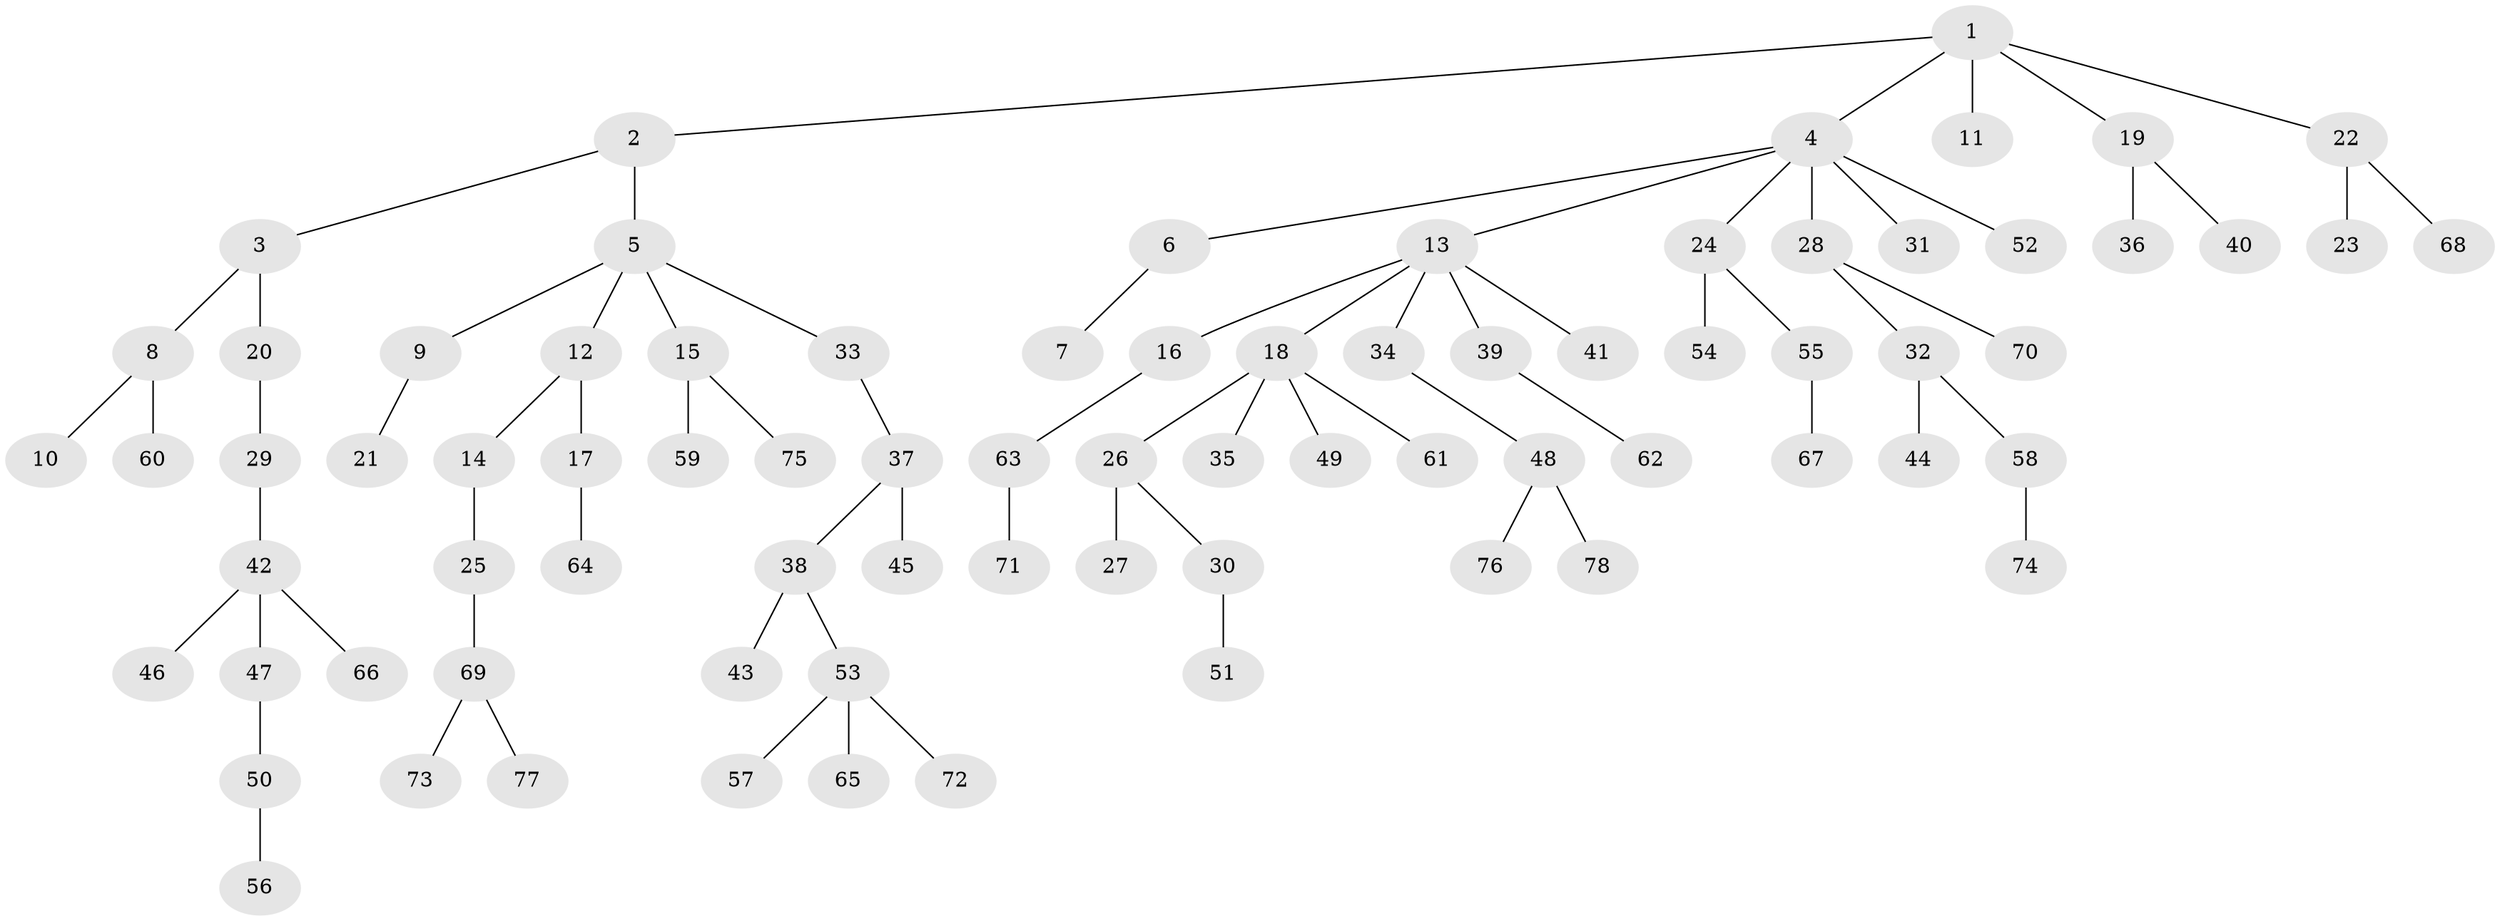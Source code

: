 // coarse degree distribution, {4: 0.037037037037037035, 6: 0.05555555555555555, 3: 0.1111111111111111, 1: 0.4444444444444444, 2: 0.35185185185185186}
// Generated by graph-tools (version 1.1) at 2025/52/02/27/25 19:52:10]
// undirected, 78 vertices, 77 edges
graph export_dot {
graph [start="1"]
  node [color=gray90,style=filled];
  1;
  2;
  3;
  4;
  5;
  6;
  7;
  8;
  9;
  10;
  11;
  12;
  13;
  14;
  15;
  16;
  17;
  18;
  19;
  20;
  21;
  22;
  23;
  24;
  25;
  26;
  27;
  28;
  29;
  30;
  31;
  32;
  33;
  34;
  35;
  36;
  37;
  38;
  39;
  40;
  41;
  42;
  43;
  44;
  45;
  46;
  47;
  48;
  49;
  50;
  51;
  52;
  53;
  54;
  55;
  56;
  57;
  58;
  59;
  60;
  61;
  62;
  63;
  64;
  65;
  66;
  67;
  68;
  69;
  70;
  71;
  72;
  73;
  74;
  75;
  76;
  77;
  78;
  1 -- 2;
  1 -- 4;
  1 -- 11;
  1 -- 19;
  1 -- 22;
  2 -- 3;
  2 -- 5;
  3 -- 8;
  3 -- 20;
  4 -- 6;
  4 -- 13;
  4 -- 24;
  4 -- 28;
  4 -- 31;
  4 -- 52;
  5 -- 9;
  5 -- 12;
  5 -- 15;
  5 -- 33;
  6 -- 7;
  8 -- 10;
  8 -- 60;
  9 -- 21;
  12 -- 14;
  12 -- 17;
  13 -- 16;
  13 -- 18;
  13 -- 34;
  13 -- 39;
  13 -- 41;
  14 -- 25;
  15 -- 59;
  15 -- 75;
  16 -- 63;
  17 -- 64;
  18 -- 26;
  18 -- 35;
  18 -- 49;
  18 -- 61;
  19 -- 36;
  19 -- 40;
  20 -- 29;
  22 -- 23;
  22 -- 68;
  24 -- 54;
  24 -- 55;
  25 -- 69;
  26 -- 27;
  26 -- 30;
  28 -- 32;
  28 -- 70;
  29 -- 42;
  30 -- 51;
  32 -- 44;
  32 -- 58;
  33 -- 37;
  34 -- 48;
  37 -- 38;
  37 -- 45;
  38 -- 43;
  38 -- 53;
  39 -- 62;
  42 -- 46;
  42 -- 47;
  42 -- 66;
  47 -- 50;
  48 -- 76;
  48 -- 78;
  50 -- 56;
  53 -- 57;
  53 -- 65;
  53 -- 72;
  55 -- 67;
  58 -- 74;
  63 -- 71;
  69 -- 73;
  69 -- 77;
}
